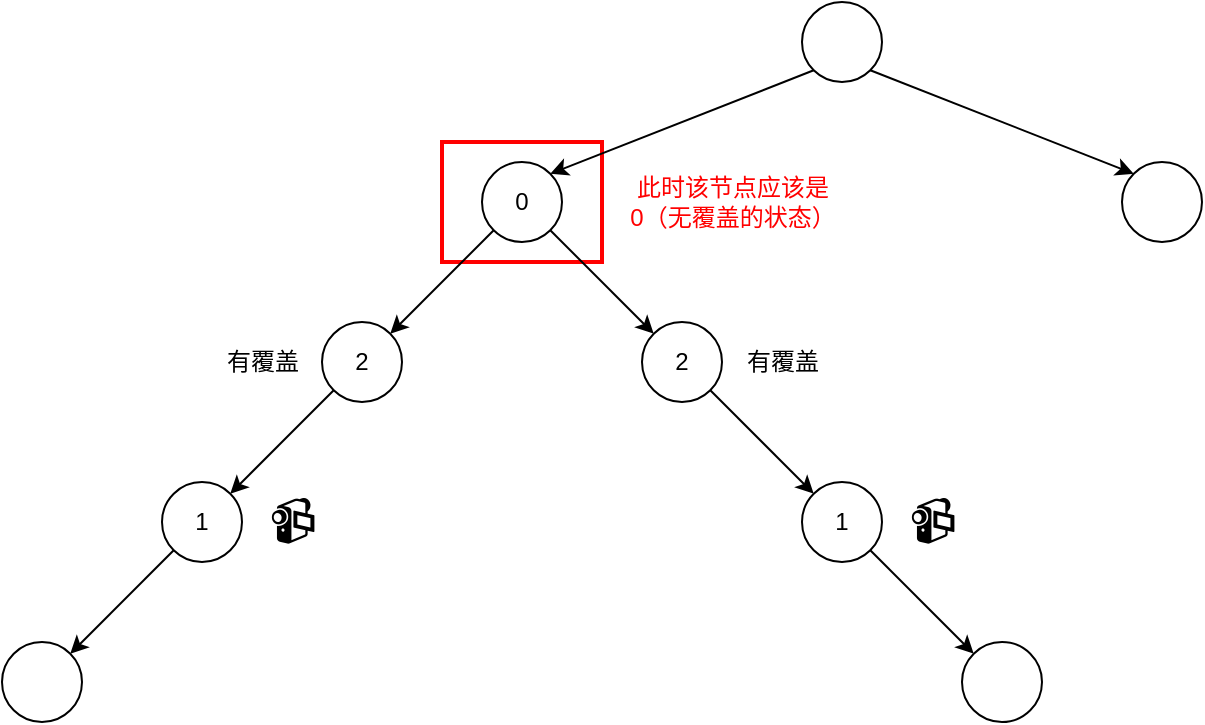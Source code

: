 <mxfile version="24.7.17">
  <diagram name="第 1 页" id="jYctUniphCBALSSYckyT">
    <mxGraphModel dx="954" dy="727" grid="1" gridSize="10" guides="1" tooltips="1" connect="1" arrows="1" fold="1" page="1" pageScale="1" pageWidth="827" pageHeight="1169" math="0" shadow="0">
      <root>
        <mxCell id="0" />
        <mxCell id="1" parent="0" />
        <mxCell id="qA0faUwdgg0U08BptR5W-22" value="" style="rounded=0;whiteSpace=wrap;html=1;strokeColor=#FF0000;strokeWidth=2;" parent="1" vertex="1">
          <mxGeometry x="260" y="110" width="80" height="60" as="geometry" />
        </mxCell>
        <mxCell id="qA0faUwdgg0U08BptR5W-1" value="" style="ellipse;whiteSpace=wrap;html=1;aspect=fixed;" parent="1" vertex="1">
          <mxGeometry x="440" y="40" width="40" height="40" as="geometry" />
        </mxCell>
        <mxCell id="qA0faUwdgg0U08BptR5W-4" value="" style="ellipse;whiteSpace=wrap;html=1;aspect=fixed;" parent="1" vertex="1">
          <mxGeometry x="600" y="120" width="40" height="40" as="geometry" />
        </mxCell>
        <mxCell id="qA0faUwdgg0U08BptR5W-5" value="" style="ellipse;whiteSpace=wrap;html=1;aspect=fixed;" parent="1" vertex="1">
          <mxGeometry x="520" y="360" width="40" height="40" as="geometry" />
        </mxCell>
        <mxCell id="qA0faUwdgg0U08BptR5W-6" value="1" style="ellipse;whiteSpace=wrap;html=1;aspect=fixed;" parent="1" vertex="1">
          <mxGeometry x="440" y="280" width="40" height="40" as="geometry" />
        </mxCell>
        <mxCell id="qA0faUwdgg0U08BptR5W-7" value="" style="ellipse;whiteSpace=wrap;html=1;aspect=fixed;" parent="1" vertex="1">
          <mxGeometry x="40" y="360" width="40" height="40" as="geometry" />
        </mxCell>
        <mxCell id="qA0faUwdgg0U08BptR5W-8" value="1" style="ellipse;whiteSpace=wrap;html=1;aspect=fixed;" parent="1" vertex="1">
          <mxGeometry x="120" y="280" width="40" height="40" as="geometry" />
        </mxCell>
        <mxCell id="qA0faUwdgg0U08BptR5W-9" value="2" style="ellipse;whiteSpace=wrap;html=1;aspect=fixed;" parent="1" vertex="1">
          <mxGeometry x="360" y="200" width="40" height="40" as="geometry" />
        </mxCell>
        <mxCell id="qA0faUwdgg0U08BptR5W-10" value="2" style="ellipse;whiteSpace=wrap;html=1;aspect=fixed;" parent="1" vertex="1">
          <mxGeometry x="200" y="200" width="40" height="40" as="geometry" />
        </mxCell>
        <mxCell id="qA0faUwdgg0U08BptR5W-11" value="0" style="ellipse;whiteSpace=wrap;html=1;aspect=fixed;" parent="1" vertex="1">
          <mxGeometry x="280" y="120" width="40" height="40" as="geometry" />
        </mxCell>
        <mxCell id="qA0faUwdgg0U08BptR5W-12" value="" style="endArrow=classic;html=1;rounded=0;entryX=1;entryY=0;entryDx=0;entryDy=0;exitX=0;exitY=1;exitDx=0;exitDy=0;" parent="1" source="qA0faUwdgg0U08BptR5W-1" target="qA0faUwdgg0U08BptR5W-11" edge="1">
          <mxGeometry width="50" height="50" relative="1" as="geometry">
            <mxPoint x="180" y="130" as="sourcePoint" />
            <mxPoint x="230" y="80" as="targetPoint" />
          </mxGeometry>
        </mxCell>
        <mxCell id="qA0faUwdgg0U08BptR5W-13" value="" style="endArrow=classic;html=1;rounded=0;entryX=0;entryY=0;entryDx=0;entryDy=0;exitX=1;exitY=1;exitDx=0;exitDy=0;" parent="1" source="qA0faUwdgg0U08BptR5W-1" target="qA0faUwdgg0U08BptR5W-4" edge="1">
          <mxGeometry width="50" height="50" relative="1" as="geometry">
            <mxPoint x="456" y="84" as="sourcePoint" />
            <mxPoint x="404" y="136" as="targetPoint" />
          </mxGeometry>
        </mxCell>
        <mxCell id="qA0faUwdgg0U08BptR5W-14" value="" style="endArrow=classic;html=1;rounded=0;entryX=1;entryY=0;entryDx=0;entryDy=0;exitX=0;exitY=1;exitDx=0;exitDy=0;" parent="1" source="qA0faUwdgg0U08BptR5W-11" target="qA0faUwdgg0U08BptR5W-10" edge="1">
          <mxGeometry width="50" height="50" relative="1" as="geometry">
            <mxPoint x="404" y="84" as="sourcePoint" />
            <mxPoint x="456" y="136" as="targetPoint" />
          </mxGeometry>
        </mxCell>
        <mxCell id="qA0faUwdgg0U08BptR5W-15" value="" style="endArrow=classic;html=1;rounded=0;entryX=0;entryY=0;entryDx=0;entryDy=0;exitX=1;exitY=1;exitDx=0;exitDy=0;" parent="1" source="qA0faUwdgg0U08BptR5W-11" target="qA0faUwdgg0U08BptR5W-9" edge="1">
          <mxGeometry width="50" height="50" relative="1" as="geometry">
            <mxPoint x="310" y="170" as="sourcePoint" />
            <mxPoint x="270" y="210" as="targetPoint" />
          </mxGeometry>
        </mxCell>
        <mxCell id="qA0faUwdgg0U08BptR5W-16" value="" style="endArrow=classic;html=1;rounded=0;entryX=1;entryY=0;entryDx=0;entryDy=0;exitX=0;exitY=1;exitDx=0;exitDy=0;" parent="1" source="qA0faUwdgg0U08BptR5W-10" target="qA0faUwdgg0U08BptR5W-8" edge="1">
          <mxGeometry width="50" height="50" relative="1" as="geometry">
            <mxPoint x="310" y="170" as="sourcePoint" />
            <mxPoint x="270" y="210" as="targetPoint" />
          </mxGeometry>
        </mxCell>
        <mxCell id="qA0faUwdgg0U08BptR5W-17" value="" style="endArrow=classic;html=1;rounded=0;exitX=0;exitY=1;exitDx=0;exitDy=0;entryX=1;entryY=0;entryDx=0;entryDy=0;" parent="1" source="qA0faUwdgg0U08BptR5W-8" target="qA0faUwdgg0U08BptR5W-7" edge="1">
          <mxGeometry width="50" height="50" relative="1" as="geometry">
            <mxPoint x="270" y="250" as="sourcePoint" />
            <mxPoint x="230" y="290" as="targetPoint" />
          </mxGeometry>
        </mxCell>
        <mxCell id="qA0faUwdgg0U08BptR5W-19" value="" style="endArrow=classic;html=1;rounded=0;entryX=0;entryY=0;entryDx=0;entryDy=0;exitX=1;exitY=1;exitDx=0;exitDy=0;" parent="1" source="qA0faUwdgg0U08BptR5W-9" target="qA0faUwdgg0U08BptR5W-6" edge="1">
          <mxGeometry width="50" height="50" relative="1" as="geometry">
            <mxPoint x="310" y="170" as="sourcePoint" />
            <mxPoint x="350" y="210" as="targetPoint" />
          </mxGeometry>
        </mxCell>
        <mxCell id="qA0faUwdgg0U08BptR5W-20" value="" style="endArrow=classic;html=1;rounded=0;exitX=1;exitY=1;exitDx=0;exitDy=0;" parent="1" source="qA0faUwdgg0U08BptR5W-6" target="qA0faUwdgg0U08BptR5W-5" edge="1">
          <mxGeometry width="50" height="50" relative="1" as="geometry">
            <mxPoint x="350" y="250" as="sourcePoint" />
            <mxPoint x="390" y="290" as="targetPoint" />
          </mxGeometry>
        </mxCell>
        <mxCell id="qA0faUwdgg0U08BptR5W-23" value="此时该节点应该是&lt;div&gt;&lt;span style=&quot;background-color: initial;&quot;&gt;0（无覆盖的状态）&lt;/span&gt;&lt;/div&gt;" style="text;html=1;align=center;verticalAlign=middle;resizable=0;points=[];autosize=1;strokeColor=none;fillColor=none;fontColor=#FF0000;" parent="1" vertex="1">
          <mxGeometry x="340" y="120" width="130" height="40" as="geometry" />
        </mxCell>
        <mxCell id="qA0faUwdgg0U08BptR5W-24" value="有覆盖" style="text;html=1;align=center;verticalAlign=middle;resizable=0;points=[];autosize=1;strokeColor=none;fillColor=none;" parent="1" vertex="1">
          <mxGeometry x="140" y="205" width="60" height="30" as="geometry" />
        </mxCell>
        <mxCell id="qA0faUwdgg0U08BptR5W-25" value="有覆盖" style="text;html=1;align=center;verticalAlign=middle;resizable=0;points=[];autosize=1;strokeColor=none;fillColor=none;" parent="1" vertex="1">
          <mxGeometry x="400" y="205" width="60" height="30" as="geometry" />
        </mxCell>
        <mxCell id="qA0faUwdgg0U08BptR5W-26" value="📹" style="text;html=1;align=center;verticalAlign=middle;resizable=0;points=[];autosize=1;strokeColor=none;fillColor=none;fontSize=24;" parent="1" vertex="1">
          <mxGeometry x="160" y="280" width="50" height="40" as="geometry" />
        </mxCell>
        <mxCell id="qA0faUwdgg0U08BptR5W-27" value="📹" style="text;html=1;align=center;verticalAlign=middle;resizable=0;points=[];autosize=1;strokeColor=none;fillColor=none;fontSize=24;" parent="1" vertex="1">
          <mxGeometry x="480" y="280" width="50" height="40" as="geometry" />
        </mxCell>
      </root>
    </mxGraphModel>
  </diagram>
</mxfile>
